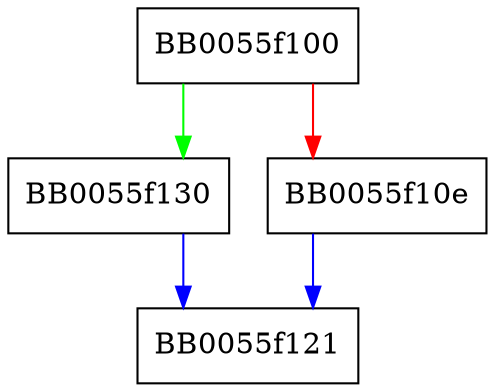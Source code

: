 digraph OSSL_CMP_SRV_CTX_init_trans {
  node [shape="box"];
  graph [splines=ortho];
  BB0055f100 -> BB0055f130 [color="green"];
  BB0055f100 -> BB0055f10e [color="red"];
  BB0055f10e -> BB0055f121 [color="blue"];
  BB0055f130 -> BB0055f121 [color="blue"];
}